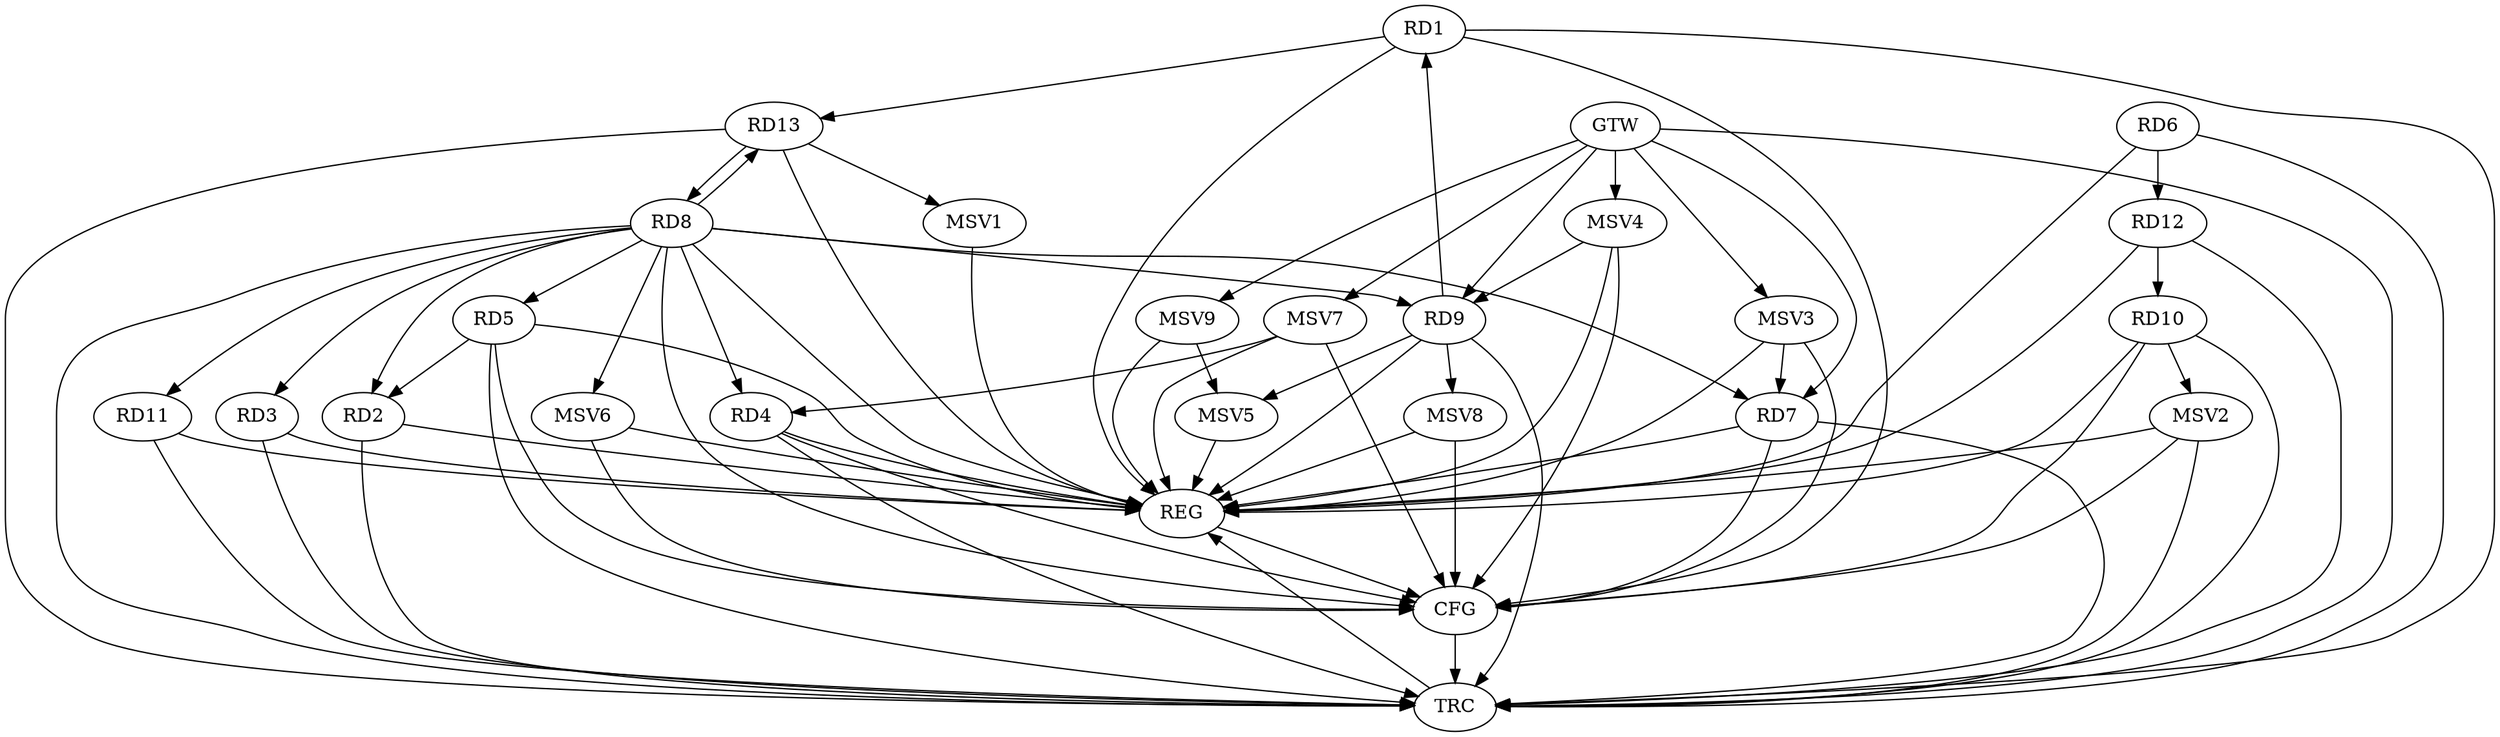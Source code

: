 strict digraph G {
  RD1 [ label="RD1" ];
  RD2 [ label="RD2" ];
  RD3 [ label="RD3" ];
  RD4 [ label="RD4" ];
  RD5 [ label="RD5" ];
  RD6 [ label="RD6" ];
  RD7 [ label="RD7" ];
  RD8 [ label="RD8" ];
  RD9 [ label="RD9" ];
  RD10 [ label="RD10" ];
  RD11 [ label="RD11" ];
  RD12 [ label="RD12" ];
  RD13 [ label="RD13" ];
  GTW [ label="GTW" ];
  REG [ label="REG" ];
  CFG [ label="CFG" ];
  TRC [ label="TRC" ];
  MSV1 [ label="MSV1" ];
  MSV2 [ label="MSV2" ];
  MSV3 [ label="MSV3" ];
  MSV4 [ label="MSV4" ];
  MSV5 [ label="MSV5" ];
  MSV6 [ label="MSV6" ];
  MSV7 [ label="MSV7" ];
  MSV8 [ label="MSV8" ];
  MSV9 [ label="MSV9" ];
  RD9 -> RD1;
  RD1 -> RD13;
  RD5 -> RD2;
  RD8 -> RD2;
  RD8 -> RD4;
  RD6 -> RD12;
  RD8 -> RD13;
  RD13 -> RD8;
  RD12 -> RD10;
  GTW -> RD7;
  GTW -> RD9;
  RD1 -> REG;
  RD2 -> REG;
  RD3 -> REG;
  RD4 -> REG;
  RD5 -> REG;
  RD6 -> REG;
  RD7 -> REG;
  RD8 -> REG;
  RD9 -> REG;
  RD10 -> REG;
  RD11 -> REG;
  RD12 -> REG;
  RD13 -> REG;
  RD1 -> CFG;
  RD7 -> CFG;
  RD8 -> CFG;
  RD10 -> CFG;
  RD5 -> CFG;
  RD4 -> CFG;
  REG -> CFG;
  RD1 -> TRC;
  RD2 -> TRC;
  RD3 -> TRC;
  RD4 -> TRC;
  RD5 -> TRC;
  RD6 -> TRC;
  RD7 -> TRC;
  RD8 -> TRC;
  RD9 -> TRC;
  RD10 -> TRC;
  RD11 -> TRC;
  RD12 -> TRC;
  RD13 -> TRC;
  GTW -> TRC;
  CFG -> TRC;
  TRC -> REG;
  RD8 -> RD9;
  RD8 -> RD3;
  RD8 -> RD5;
  RD8 -> RD7;
  RD8 -> RD11;
  RD13 -> MSV1;
  MSV1 -> REG;
  RD10 -> MSV2;
  MSV2 -> REG;
  MSV2 -> TRC;
  MSV2 -> CFG;
  MSV3 -> RD7;
  GTW -> MSV3;
  MSV3 -> REG;
  MSV3 -> CFG;
  MSV4 -> RD9;
  GTW -> MSV4;
  MSV4 -> REG;
  MSV4 -> CFG;
  RD9 -> MSV5;
  MSV5 -> REG;
  RD8 -> MSV6;
  MSV6 -> REG;
  MSV6 -> CFG;
  MSV7 -> RD4;
  GTW -> MSV7;
  MSV7 -> REG;
  MSV7 -> CFG;
  RD9 -> MSV8;
  MSV8 -> REG;
  MSV8 -> CFG;
  MSV9 -> MSV5;
  GTW -> MSV9;
  MSV9 -> REG;
}
